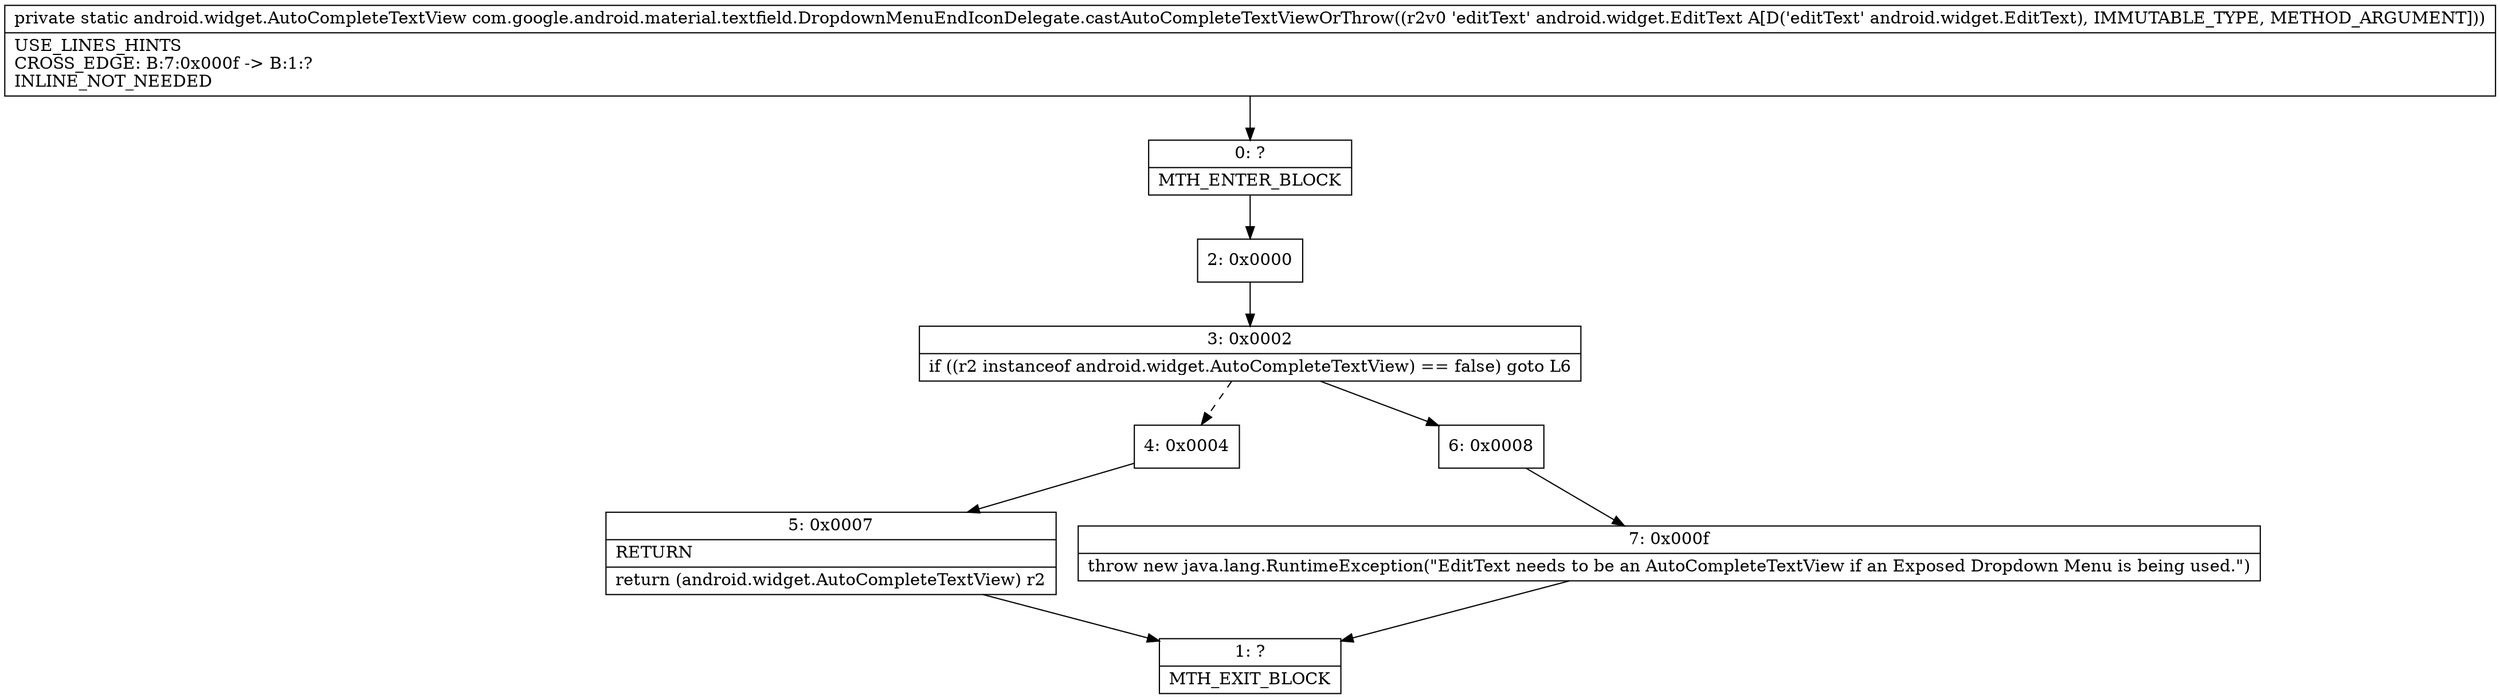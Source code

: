 digraph "CFG forcom.google.android.material.textfield.DropdownMenuEndIconDelegate.castAutoCompleteTextViewOrThrow(Landroid\/widget\/EditText;)Landroid\/widget\/AutoCompleteTextView;" {
Node_0 [shape=record,label="{0\:\ ?|MTH_ENTER_BLOCK\l}"];
Node_2 [shape=record,label="{2\:\ 0x0000}"];
Node_3 [shape=record,label="{3\:\ 0x0002|if ((r2 instanceof android.widget.AutoCompleteTextView) == false) goto L6\l}"];
Node_4 [shape=record,label="{4\:\ 0x0004}"];
Node_5 [shape=record,label="{5\:\ 0x0007|RETURN\l|return (android.widget.AutoCompleteTextView) r2\l}"];
Node_1 [shape=record,label="{1\:\ ?|MTH_EXIT_BLOCK\l}"];
Node_6 [shape=record,label="{6\:\ 0x0008}"];
Node_7 [shape=record,label="{7\:\ 0x000f|throw new java.lang.RuntimeException(\"EditText needs to be an AutoCompleteTextView if an Exposed Dropdown Menu is being used.\")\l}"];
MethodNode[shape=record,label="{private static android.widget.AutoCompleteTextView com.google.android.material.textfield.DropdownMenuEndIconDelegate.castAutoCompleteTextViewOrThrow((r2v0 'editText' android.widget.EditText A[D('editText' android.widget.EditText), IMMUTABLE_TYPE, METHOD_ARGUMENT]))  | USE_LINES_HINTS\lCROSS_EDGE: B:7:0x000f \-\> B:1:?\lINLINE_NOT_NEEDED\l}"];
MethodNode -> Node_0;Node_0 -> Node_2;
Node_2 -> Node_3;
Node_3 -> Node_4[style=dashed];
Node_3 -> Node_6;
Node_4 -> Node_5;
Node_5 -> Node_1;
Node_6 -> Node_7;
Node_7 -> Node_1;
}

